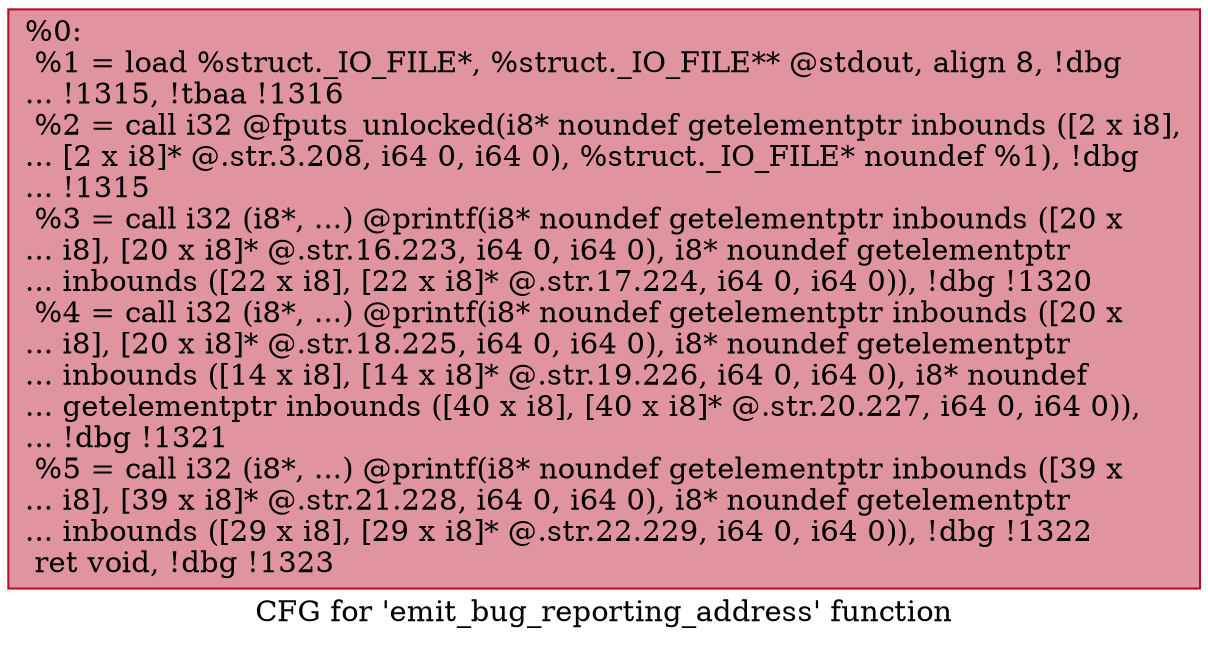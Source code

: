 digraph "CFG for 'emit_bug_reporting_address' function" {
	label="CFG for 'emit_bug_reporting_address' function";

	Node0x112fda0 [shape=record,color="#b70d28ff", style=filled, fillcolor="#b70d2870",label="{%0:\l  %1 = load %struct._IO_FILE*, %struct._IO_FILE** @stdout, align 8, !dbg\l... !1315, !tbaa !1316\l  %2 = call i32 @fputs_unlocked(i8* noundef getelementptr inbounds ([2 x i8],\l... [2 x i8]* @.str.3.208, i64 0, i64 0), %struct._IO_FILE* noundef %1), !dbg\l... !1315\l  %3 = call i32 (i8*, ...) @printf(i8* noundef getelementptr inbounds ([20 x\l... i8], [20 x i8]* @.str.16.223, i64 0, i64 0), i8* noundef getelementptr\l... inbounds ([22 x i8], [22 x i8]* @.str.17.224, i64 0, i64 0)), !dbg !1320\l  %4 = call i32 (i8*, ...) @printf(i8* noundef getelementptr inbounds ([20 x\l... i8], [20 x i8]* @.str.18.225, i64 0, i64 0), i8* noundef getelementptr\l... inbounds ([14 x i8], [14 x i8]* @.str.19.226, i64 0, i64 0), i8* noundef\l... getelementptr inbounds ([40 x i8], [40 x i8]* @.str.20.227, i64 0, i64 0)),\l... !dbg !1321\l  %5 = call i32 (i8*, ...) @printf(i8* noundef getelementptr inbounds ([39 x\l... i8], [39 x i8]* @.str.21.228, i64 0, i64 0), i8* noundef getelementptr\l... inbounds ([29 x i8], [29 x i8]* @.str.22.229, i64 0, i64 0)), !dbg !1322\l  ret void, !dbg !1323\l}"];
}
